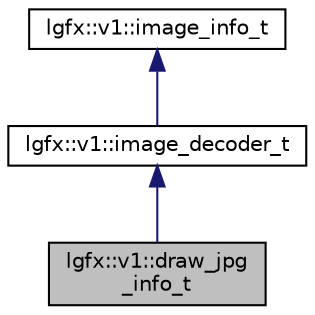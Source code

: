 digraph "lgfx::v1::draw_jpg_info_t"
{
 // LATEX_PDF_SIZE
  edge [fontname="Helvetica",fontsize="10",labelfontname="Helvetica",labelfontsize="10"];
  node [fontname="Helvetica",fontsize="10",shape=record];
  Node1 [label="lgfx::v1::draw_jpg\l_info_t",height=0.2,width=0.4,color="black", fillcolor="grey75", style="filled", fontcolor="black",tooltip=" "];
  Node2 -> Node1 [dir="back",color="midnightblue",fontsize="10",style="solid",fontname="Helvetica"];
  Node2 [label="lgfx::v1::image_decoder_t",height=0.2,width=0.4,color="black", fillcolor="white", style="filled",URL="$structlgfx_1_1v1_1_1image__decoder__t.html",tooltip=" "];
  Node3 -> Node2 [dir="back",color="midnightblue",fontsize="10",style="solid",fontname="Helvetica"];
  Node3 [label="lgfx::v1::image_info_t",height=0.2,width=0.4,color="black", fillcolor="white", style="filled",URL="$structlgfx_1_1v1_1_1image__info__t.html",tooltip=" "];
}
